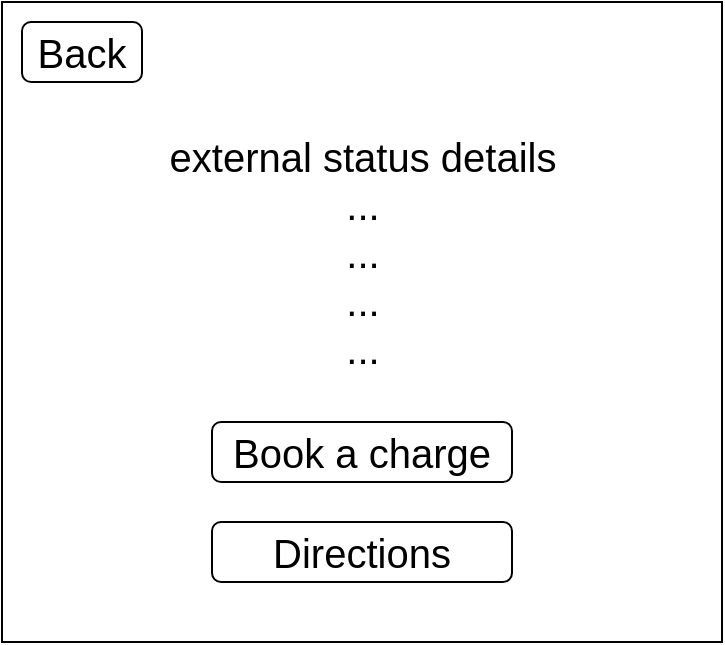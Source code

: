 <mxfile version="20.7.4" type="device"><diagram id="_gg9eRoXJpZ1KPsWaCFE" name="Page-1"><mxGraphModel dx="642" dy="546" grid="1" gridSize="10" guides="1" tooltips="1" connect="1" arrows="1" fold="1" page="1" pageScale="1" pageWidth="827" pageHeight="1169" math="0" shadow="0"><root><mxCell id="0"/><mxCell id="1" parent="0"/><mxCell id="m1bmyoxZ640nbLZtkMWV-7" value="" style="rounded=0;whiteSpace=wrap;html=1;fontSize=20;" parent="1" vertex="1"><mxGeometry x="140" width="360" height="320" as="geometry"/></mxCell><mxCell id="ommLm37x9KMgDQtuhBFL-8" value="external status details&lt;br&gt;...&lt;br&gt;...&lt;br&gt;...&lt;br&gt;..." style="text;html=1;strokeColor=none;fillColor=none;align=center;verticalAlign=middle;whiteSpace=wrap;rounded=0;fontSize=20;fontColor=#000000;" parent="1" vertex="1"><mxGeometry x="213.75" y="60" width="212.5" height="130" as="geometry"/></mxCell><mxCell id="k-a-ViYEgULc_OOC7hZY-1" value="Back" style="rounded=1;whiteSpace=wrap;html=1;fontSize=20;fontColor=#000000;strokeColor=#000000;fillColor=#FFFFFF;" parent="1" vertex="1"><mxGeometry x="150" y="10" width="60" height="30" as="geometry"/></mxCell><mxCell id="k-a-ViYEgULc_OOC7hZY-2" value="Book a charge" style="rounded=1;whiteSpace=wrap;html=1;fontSize=20;fontColor=#000000;strokeColor=#000000;fillColor=#FFFFFF;" parent="1" vertex="1"><mxGeometry x="245" y="210" width="150" height="30" as="geometry"/></mxCell><mxCell id="cAFc1ds6syVsEzgHJGiH-1" value="Directions" style="rounded=1;whiteSpace=wrap;html=1;fontSize=20;fontColor=#000000;strokeColor=#000000;fillColor=#FFFFFF;" parent="1" vertex="1"><mxGeometry x="245" y="260" width="150" height="30" as="geometry"/></mxCell></root></mxGraphModel></diagram></mxfile>